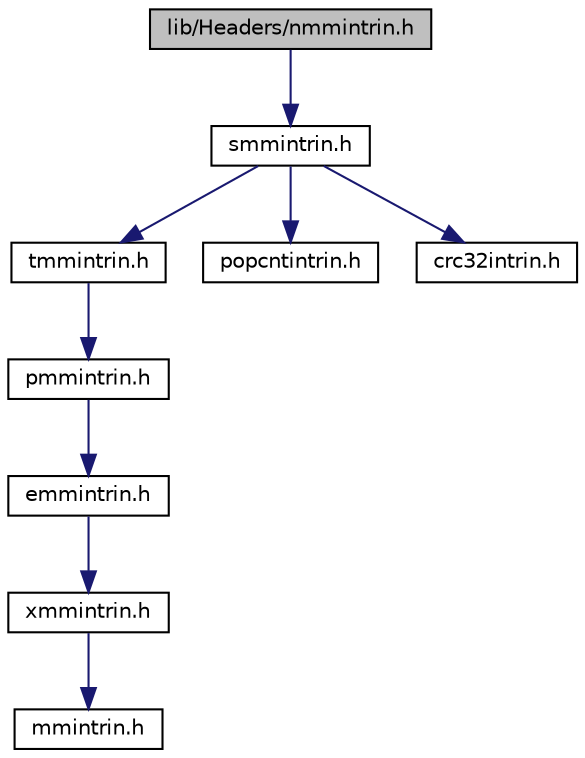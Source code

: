 digraph "lib/Headers/nmmintrin.h"
{
 // LATEX_PDF_SIZE
  bgcolor="transparent";
  edge [fontname="Helvetica",fontsize="10",labelfontname="Helvetica",labelfontsize="10"];
  node [fontname="Helvetica",fontsize="10",shape=record];
  Node1 [label="lib/Headers/nmmintrin.h",height=0.2,width=0.4,color="black", fillcolor="grey75", style="filled", fontcolor="black",tooltip=" "];
  Node1 -> Node2 [color="midnightblue",fontsize="10",style="solid",fontname="Helvetica"];
  Node2 [label="smmintrin.h",height=0.2,width=0.4,color="black",URL="$smmintrin_8h.html",tooltip=" "];
  Node2 -> Node3 [color="midnightblue",fontsize="10",style="solid",fontname="Helvetica"];
  Node3 [label="tmmintrin.h",height=0.2,width=0.4,color="black",URL="$tmmintrin_8h.html",tooltip=" "];
  Node3 -> Node4 [color="midnightblue",fontsize="10",style="solid",fontname="Helvetica"];
  Node4 [label="pmmintrin.h",height=0.2,width=0.4,color="black",URL="$pmmintrin_8h.html",tooltip=" "];
  Node4 -> Node5 [color="midnightblue",fontsize="10",style="solid",fontname="Helvetica"];
  Node5 [label="emmintrin.h",height=0.2,width=0.4,color="black",URL="$emmintrin_8h.html",tooltip=" "];
  Node5 -> Node6 [color="midnightblue",fontsize="10",style="solid",fontname="Helvetica"];
  Node6 [label="xmmintrin.h",height=0.2,width=0.4,color="black",URL="$xmmintrin_8h.html",tooltip=" "];
  Node6 -> Node7 [color="midnightblue",fontsize="10",style="solid",fontname="Helvetica"];
  Node7 [label="mmintrin.h",height=0.2,width=0.4,color="black",URL="$mmintrin_8h.html",tooltip=" "];
  Node2 -> Node8 [color="midnightblue",fontsize="10",style="solid",fontname="Helvetica"];
  Node8 [label="popcntintrin.h",height=0.2,width=0.4,color="black",URL="$popcntintrin_8h.html",tooltip=" "];
  Node2 -> Node9 [color="midnightblue",fontsize="10",style="solid",fontname="Helvetica"];
  Node9 [label="crc32intrin.h",height=0.2,width=0.4,color="black",URL="$crc32intrin_8h.html",tooltip=" "];
}
